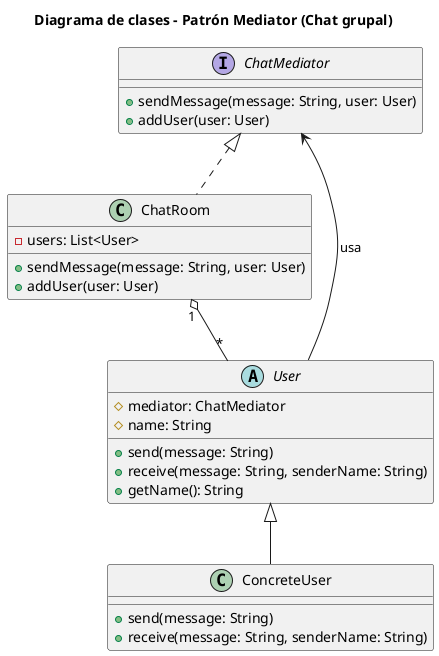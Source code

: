 @startuml
title Diagrama de clases - Patrón Mediator (Chat grupal)

interface ChatMediator {
    +sendMessage(message: String, user: User)
    +addUser(user: User)
}

class ChatRoom {
    -users: List<User>
    +sendMessage(message: String, user: User)
    +addUser(user: User)
}

abstract class User {
    #mediator: ChatMediator
    #name: String
    +send(message: String)
    +receive(message: String, senderName: String)
    +getName(): String
}

class ConcreteUser {
    +send(message: String)
    +receive(message: String, senderName: String)
}

' Relaciones principales
ChatMediator <|.. ChatRoom
User <|-- ConcreteUser
ChatRoom "1" o-- "*" User
User --> ChatMediator : usa
@enduml
